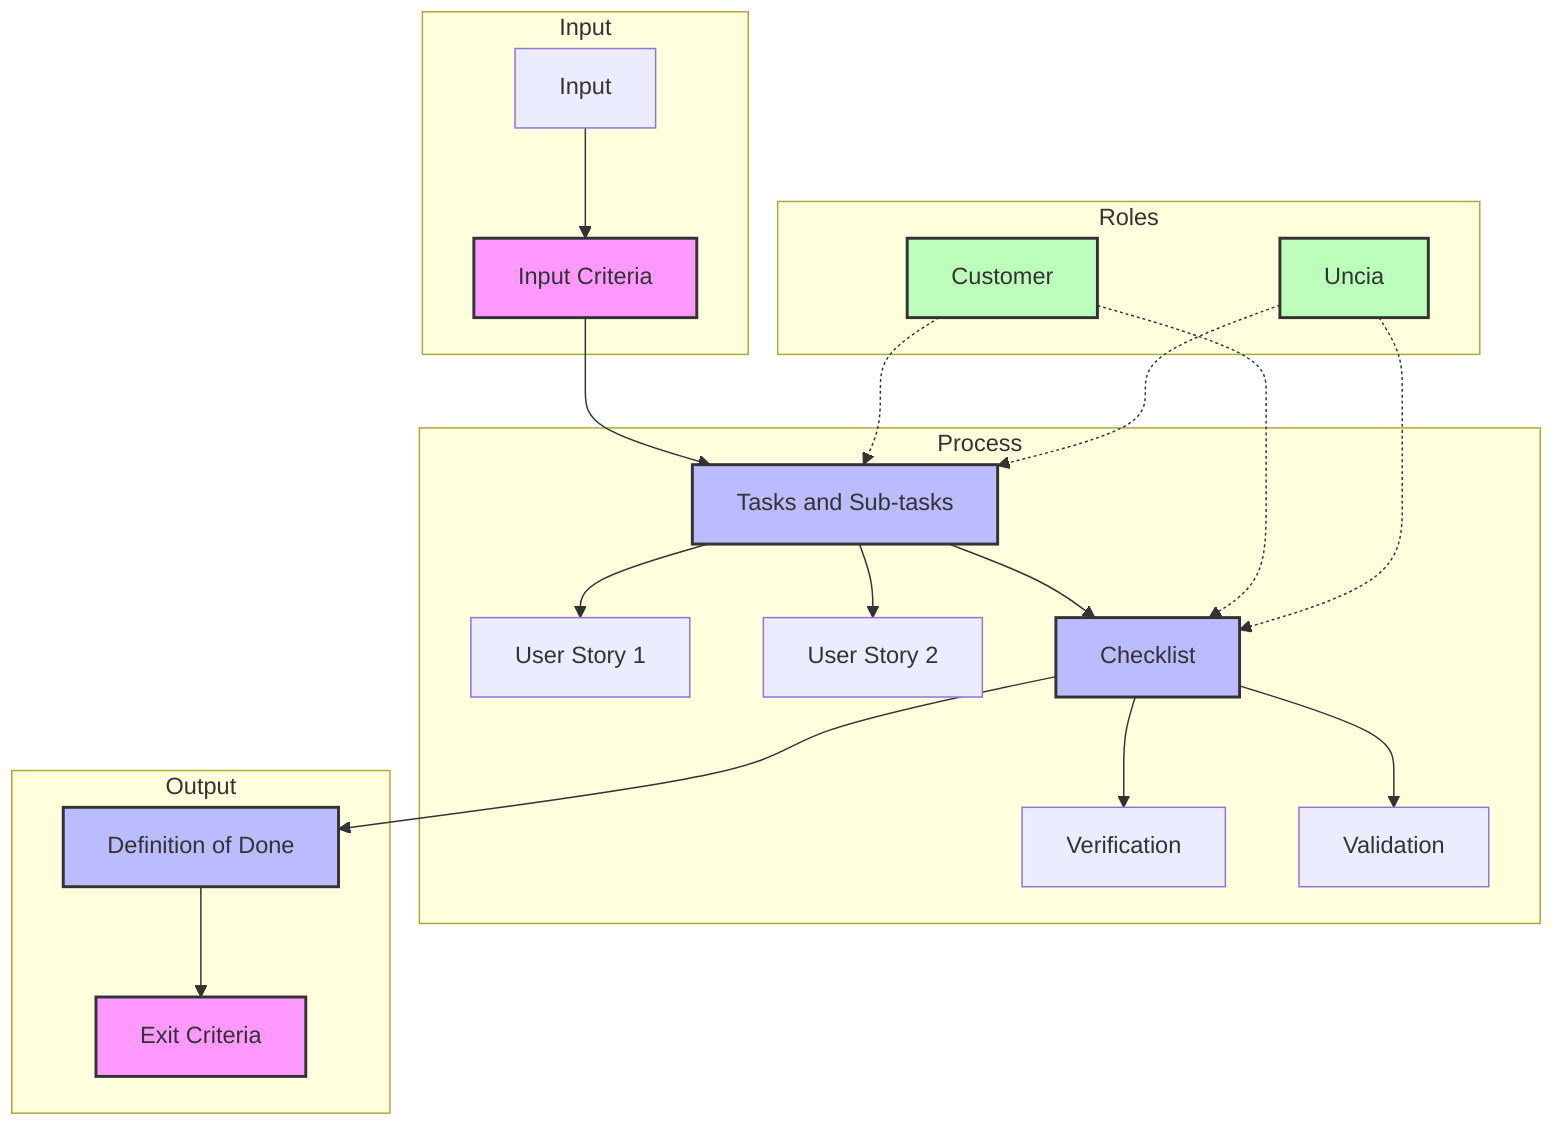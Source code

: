 graph TB
    subgraph Input
        A[Input] --> B[Input Criteria]
    end

    subgraph Process
        C[Tasks and Sub-tasks]
        C1[User Story 1]
        C2[User Story 2]
        C --> C1 & C2
        
        D[Checklist]
        D1[Verification]
        D2[Validation]
        D --> D1 & D2
    end

    subgraph Output
        E[Definition of Done]
        F[Exit Criteria]
    end

    subgraph Roles
        G[Customer]
        H[Uncia]
    end

    %% Main flow connections
    B --> C
    C --> D
    D --> E
    E --> F

    %% Role connections
    G -.-> C
    H -.-> C
    G -.-> D
    H -.-> D

    %% Styling
    classDef criteria fill:#f9f,stroke:#333,stroke-width:2px
    classDef process fill:#bbf,stroke:#333,stroke-width:2px
    classDef roles fill:#bfb,stroke:#333,stroke-width:2px
    
    class B,F criteria
    class C,D,E process
    class G,H roles